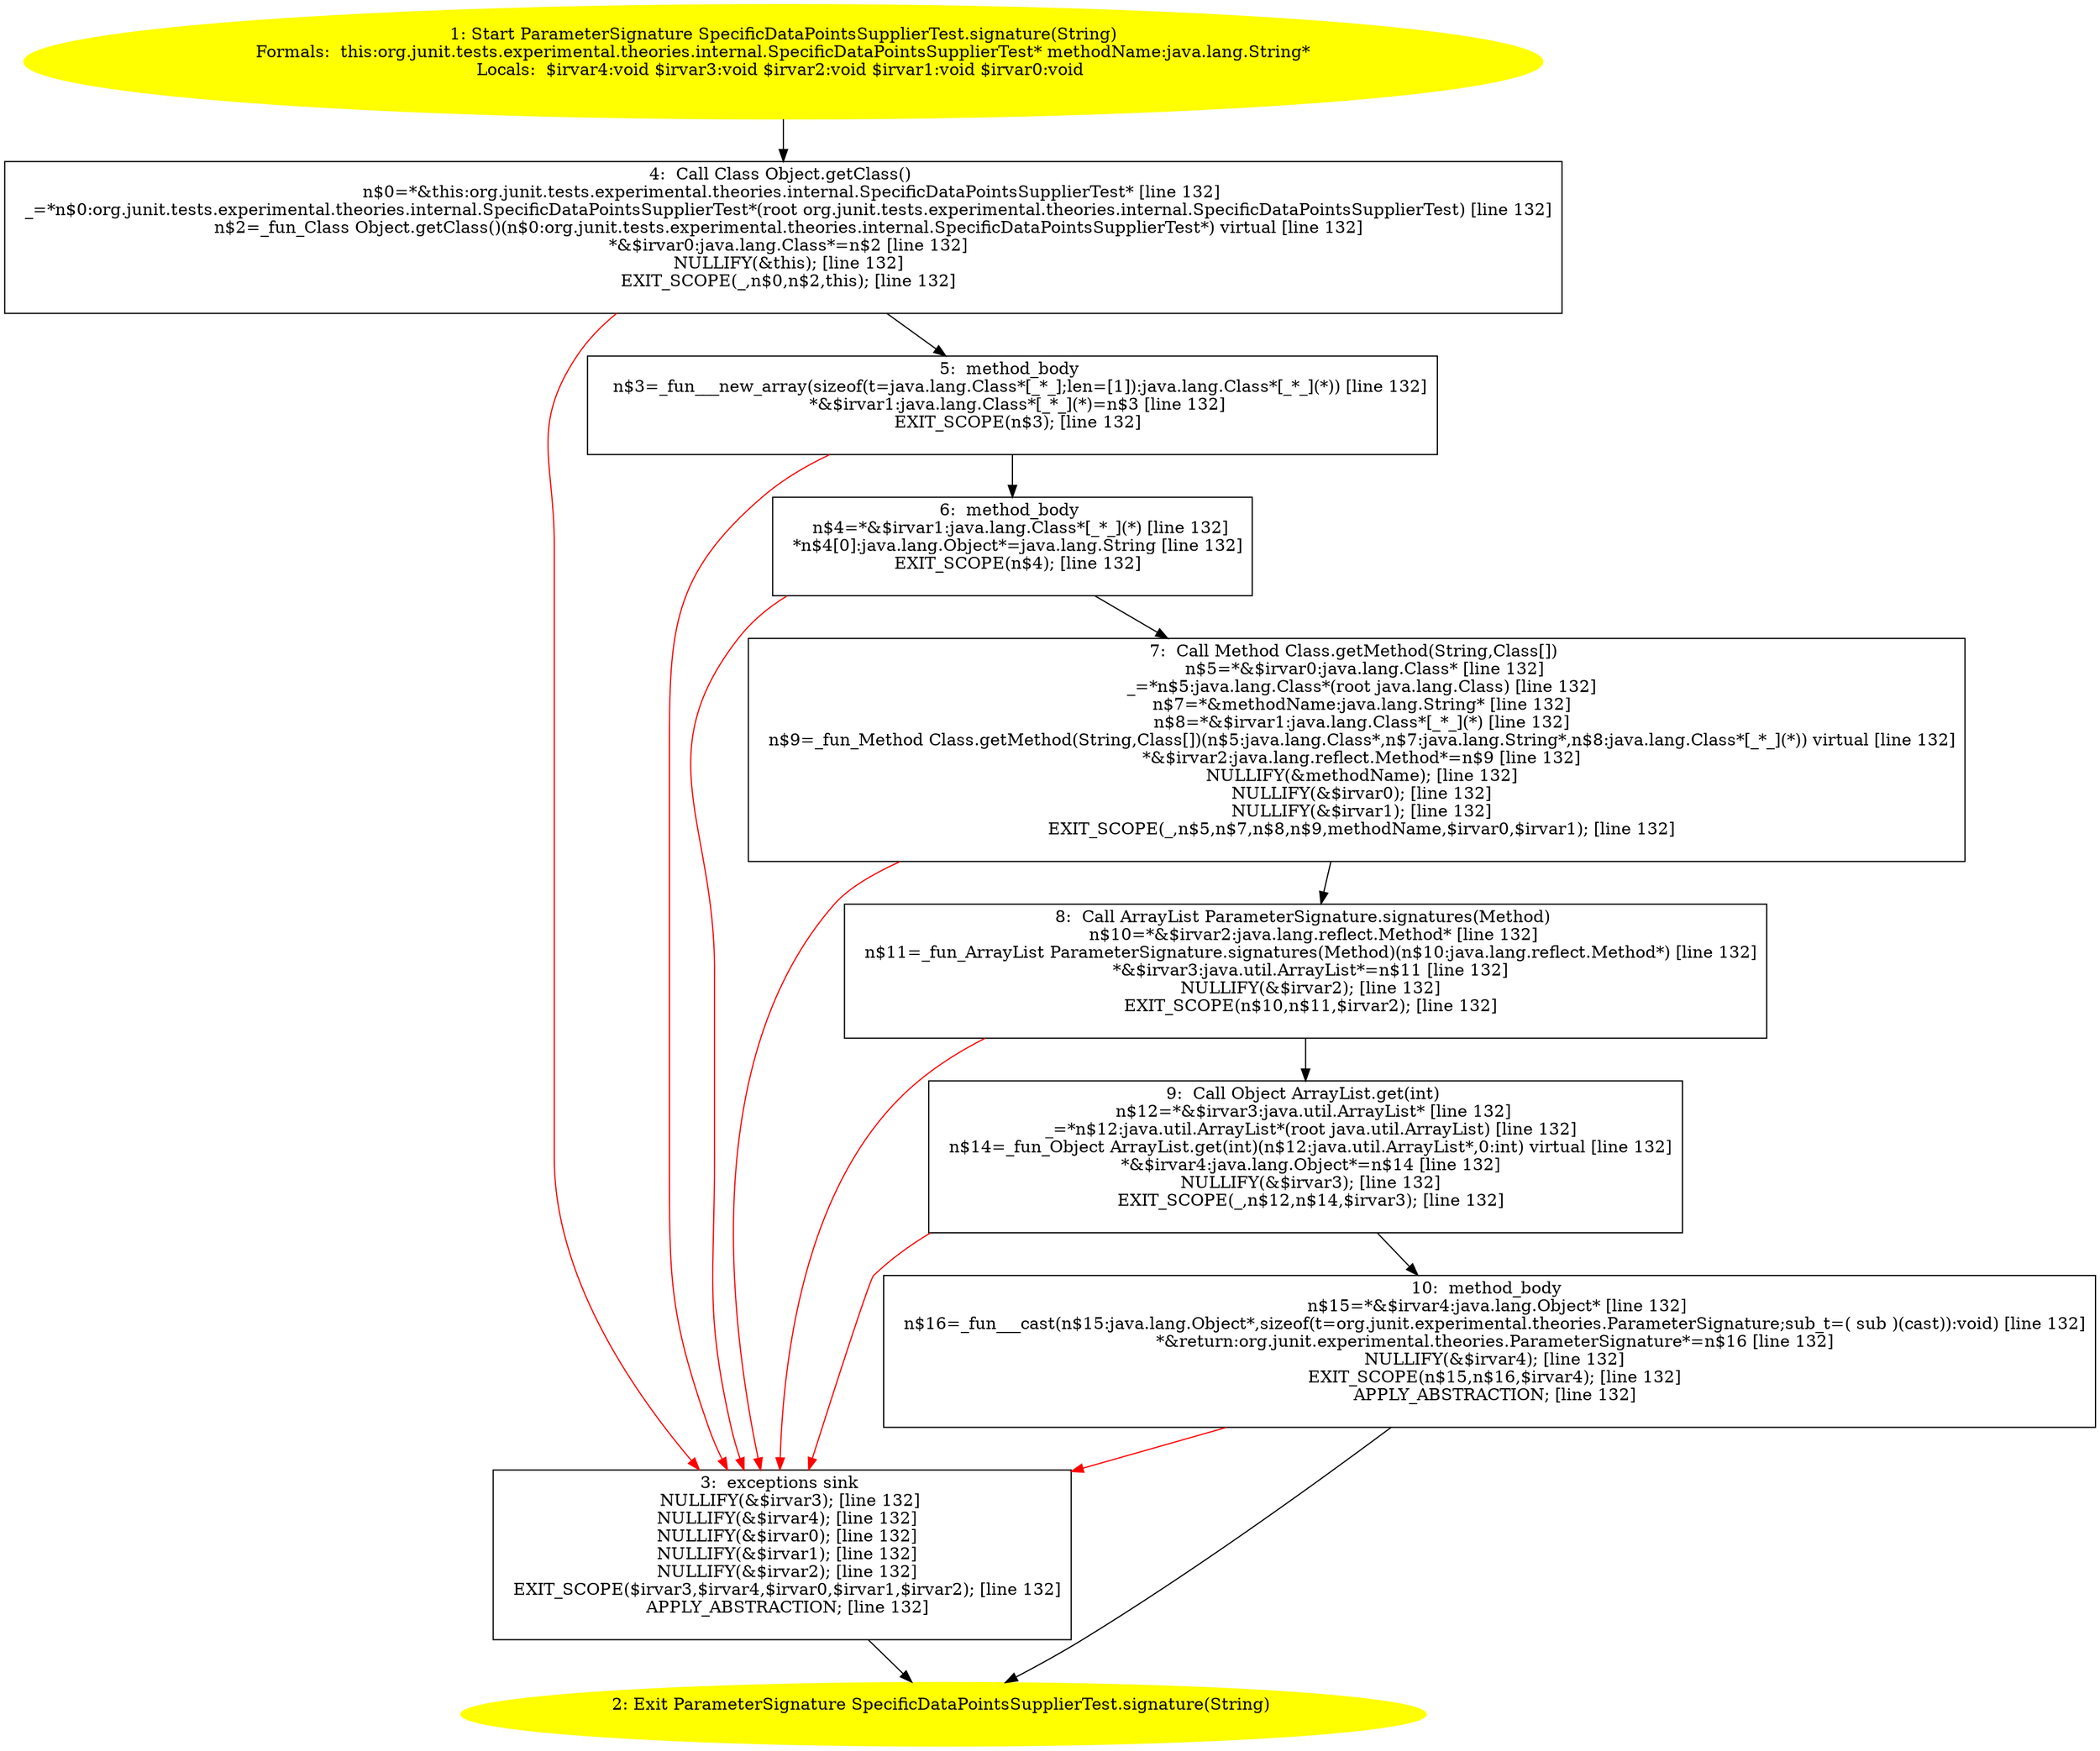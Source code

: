 /* @generated */
digraph cfg {
"org.junit.tests.experimental.theories.internal.SpecificDataPointsSupplierTest.signature(java.lang.St.72353b3174b4fe51eb435e905844165a_1" [label="1: Start ParameterSignature SpecificDataPointsSupplierTest.signature(String)\nFormals:  this:org.junit.tests.experimental.theories.internal.SpecificDataPointsSupplierTest* methodName:java.lang.String*\nLocals:  $irvar4:void $irvar3:void $irvar2:void $irvar1:void $irvar0:void \n  " color=yellow style=filled]
	

	 "org.junit.tests.experimental.theories.internal.SpecificDataPointsSupplierTest.signature(java.lang.St.72353b3174b4fe51eb435e905844165a_1" -> "org.junit.tests.experimental.theories.internal.SpecificDataPointsSupplierTest.signature(java.lang.St.72353b3174b4fe51eb435e905844165a_4" ;
"org.junit.tests.experimental.theories.internal.SpecificDataPointsSupplierTest.signature(java.lang.St.72353b3174b4fe51eb435e905844165a_2" [label="2: Exit ParameterSignature SpecificDataPointsSupplierTest.signature(String) \n  " color=yellow style=filled]
	

"org.junit.tests.experimental.theories.internal.SpecificDataPointsSupplierTest.signature(java.lang.St.72353b3174b4fe51eb435e905844165a_3" [label="3:  exceptions sink \n   NULLIFY(&$irvar3); [line 132]\n  NULLIFY(&$irvar4); [line 132]\n  NULLIFY(&$irvar0); [line 132]\n  NULLIFY(&$irvar1); [line 132]\n  NULLIFY(&$irvar2); [line 132]\n  EXIT_SCOPE($irvar3,$irvar4,$irvar0,$irvar1,$irvar2); [line 132]\n  APPLY_ABSTRACTION; [line 132]\n " shape="box"]
	

	 "org.junit.tests.experimental.theories.internal.SpecificDataPointsSupplierTest.signature(java.lang.St.72353b3174b4fe51eb435e905844165a_3" -> "org.junit.tests.experimental.theories.internal.SpecificDataPointsSupplierTest.signature(java.lang.St.72353b3174b4fe51eb435e905844165a_2" ;
"org.junit.tests.experimental.theories.internal.SpecificDataPointsSupplierTest.signature(java.lang.St.72353b3174b4fe51eb435e905844165a_4" [label="4:  Call Class Object.getClass() \n   n$0=*&this:org.junit.tests.experimental.theories.internal.SpecificDataPointsSupplierTest* [line 132]\n  _=*n$0:org.junit.tests.experimental.theories.internal.SpecificDataPointsSupplierTest*(root org.junit.tests.experimental.theories.internal.SpecificDataPointsSupplierTest) [line 132]\n  n$2=_fun_Class Object.getClass()(n$0:org.junit.tests.experimental.theories.internal.SpecificDataPointsSupplierTest*) virtual [line 132]\n  *&$irvar0:java.lang.Class*=n$2 [line 132]\n  NULLIFY(&this); [line 132]\n  EXIT_SCOPE(_,n$0,n$2,this); [line 132]\n " shape="box"]
	

	 "org.junit.tests.experimental.theories.internal.SpecificDataPointsSupplierTest.signature(java.lang.St.72353b3174b4fe51eb435e905844165a_4" -> "org.junit.tests.experimental.theories.internal.SpecificDataPointsSupplierTest.signature(java.lang.St.72353b3174b4fe51eb435e905844165a_5" ;
	 "org.junit.tests.experimental.theories.internal.SpecificDataPointsSupplierTest.signature(java.lang.St.72353b3174b4fe51eb435e905844165a_4" -> "org.junit.tests.experimental.theories.internal.SpecificDataPointsSupplierTest.signature(java.lang.St.72353b3174b4fe51eb435e905844165a_3" [color="red" ];
"org.junit.tests.experimental.theories.internal.SpecificDataPointsSupplierTest.signature(java.lang.St.72353b3174b4fe51eb435e905844165a_5" [label="5:  method_body \n   n$3=_fun___new_array(sizeof(t=java.lang.Class*[_*_];len=[1]):java.lang.Class*[_*_](*)) [line 132]\n  *&$irvar1:java.lang.Class*[_*_](*)=n$3 [line 132]\n  EXIT_SCOPE(n$3); [line 132]\n " shape="box"]
	

	 "org.junit.tests.experimental.theories.internal.SpecificDataPointsSupplierTest.signature(java.lang.St.72353b3174b4fe51eb435e905844165a_5" -> "org.junit.tests.experimental.theories.internal.SpecificDataPointsSupplierTest.signature(java.lang.St.72353b3174b4fe51eb435e905844165a_6" ;
	 "org.junit.tests.experimental.theories.internal.SpecificDataPointsSupplierTest.signature(java.lang.St.72353b3174b4fe51eb435e905844165a_5" -> "org.junit.tests.experimental.theories.internal.SpecificDataPointsSupplierTest.signature(java.lang.St.72353b3174b4fe51eb435e905844165a_3" [color="red" ];
"org.junit.tests.experimental.theories.internal.SpecificDataPointsSupplierTest.signature(java.lang.St.72353b3174b4fe51eb435e905844165a_6" [label="6:  method_body \n   n$4=*&$irvar1:java.lang.Class*[_*_](*) [line 132]\n  *n$4[0]:java.lang.Object*=java.lang.String [line 132]\n  EXIT_SCOPE(n$4); [line 132]\n " shape="box"]
	

	 "org.junit.tests.experimental.theories.internal.SpecificDataPointsSupplierTest.signature(java.lang.St.72353b3174b4fe51eb435e905844165a_6" -> "org.junit.tests.experimental.theories.internal.SpecificDataPointsSupplierTest.signature(java.lang.St.72353b3174b4fe51eb435e905844165a_7" ;
	 "org.junit.tests.experimental.theories.internal.SpecificDataPointsSupplierTest.signature(java.lang.St.72353b3174b4fe51eb435e905844165a_6" -> "org.junit.tests.experimental.theories.internal.SpecificDataPointsSupplierTest.signature(java.lang.St.72353b3174b4fe51eb435e905844165a_3" [color="red" ];
"org.junit.tests.experimental.theories.internal.SpecificDataPointsSupplierTest.signature(java.lang.St.72353b3174b4fe51eb435e905844165a_7" [label="7:  Call Method Class.getMethod(String,Class[]) \n   n$5=*&$irvar0:java.lang.Class* [line 132]\n  _=*n$5:java.lang.Class*(root java.lang.Class) [line 132]\n  n$7=*&methodName:java.lang.String* [line 132]\n  n$8=*&$irvar1:java.lang.Class*[_*_](*) [line 132]\n  n$9=_fun_Method Class.getMethod(String,Class[])(n$5:java.lang.Class*,n$7:java.lang.String*,n$8:java.lang.Class*[_*_](*)) virtual [line 132]\n  *&$irvar2:java.lang.reflect.Method*=n$9 [line 132]\n  NULLIFY(&methodName); [line 132]\n  NULLIFY(&$irvar0); [line 132]\n  NULLIFY(&$irvar1); [line 132]\n  EXIT_SCOPE(_,n$5,n$7,n$8,n$9,methodName,$irvar0,$irvar1); [line 132]\n " shape="box"]
	

	 "org.junit.tests.experimental.theories.internal.SpecificDataPointsSupplierTest.signature(java.lang.St.72353b3174b4fe51eb435e905844165a_7" -> "org.junit.tests.experimental.theories.internal.SpecificDataPointsSupplierTest.signature(java.lang.St.72353b3174b4fe51eb435e905844165a_8" ;
	 "org.junit.tests.experimental.theories.internal.SpecificDataPointsSupplierTest.signature(java.lang.St.72353b3174b4fe51eb435e905844165a_7" -> "org.junit.tests.experimental.theories.internal.SpecificDataPointsSupplierTest.signature(java.lang.St.72353b3174b4fe51eb435e905844165a_3" [color="red" ];
"org.junit.tests.experimental.theories.internal.SpecificDataPointsSupplierTest.signature(java.lang.St.72353b3174b4fe51eb435e905844165a_8" [label="8:  Call ArrayList ParameterSignature.signatures(Method) \n   n$10=*&$irvar2:java.lang.reflect.Method* [line 132]\n  n$11=_fun_ArrayList ParameterSignature.signatures(Method)(n$10:java.lang.reflect.Method*) [line 132]\n  *&$irvar3:java.util.ArrayList*=n$11 [line 132]\n  NULLIFY(&$irvar2); [line 132]\n  EXIT_SCOPE(n$10,n$11,$irvar2); [line 132]\n " shape="box"]
	

	 "org.junit.tests.experimental.theories.internal.SpecificDataPointsSupplierTest.signature(java.lang.St.72353b3174b4fe51eb435e905844165a_8" -> "org.junit.tests.experimental.theories.internal.SpecificDataPointsSupplierTest.signature(java.lang.St.72353b3174b4fe51eb435e905844165a_9" ;
	 "org.junit.tests.experimental.theories.internal.SpecificDataPointsSupplierTest.signature(java.lang.St.72353b3174b4fe51eb435e905844165a_8" -> "org.junit.tests.experimental.theories.internal.SpecificDataPointsSupplierTest.signature(java.lang.St.72353b3174b4fe51eb435e905844165a_3" [color="red" ];
"org.junit.tests.experimental.theories.internal.SpecificDataPointsSupplierTest.signature(java.lang.St.72353b3174b4fe51eb435e905844165a_9" [label="9:  Call Object ArrayList.get(int) \n   n$12=*&$irvar3:java.util.ArrayList* [line 132]\n  _=*n$12:java.util.ArrayList*(root java.util.ArrayList) [line 132]\n  n$14=_fun_Object ArrayList.get(int)(n$12:java.util.ArrayList*,0:int) virtual [line 132]\n  *&$irvar4:java.lang.Object*=n$14 [line 132]\n  NULLIFY(&$irvar3); [line 132]\n  EXIT_SCOPE(_,n$12,n$14,$irvar3); [line 132]\n " shape="box"]
	

	 "org.junit.tests.experimental.theories.internal.SpecificDataPointsSupplierTest.signature(java.lang.St.72353b3174b4fe51eb435e905844165a_9" -> "org.junit.tests.experimental.theories.internal.SpecificDataPointsSupplierTest.signature(java.lang.St.72353b3174b4fe51eb435e905844165a_10" ;
	 "org.junit.tests.experimental.theories.internal.SpecificDataPointsSupplierTest.signature(java.lang.St.72353b3174b4fe51eb435e905844165a_9" -> "org.junit.tests.experimental.theories.internal.SpecificDataPointsSupplierTest.signature(java.lang.St.72353b3174b4fe51eb435e905844165a_3" [color="red" ];
"org.junit.tests.experimental.theories.internal.SpecificDataPointsSupplierTest.signature(java.lang.St.72353b3174b4fe51eb435e905844165a_10" [label="10:  method_body \n   n$15=*&$irvar4:java.lang.Object* [line 132]\n  n$16=_fun___cast(n$15:java.lang.Object*,sizeof(t=org.junit.experimental.theories.ParameterSignature;sub_t=( sub )(cast)):void) [line 132]\n  *&return:org.junit.experimental.theories.ParameterSignature*=n$16 [line 132]\n  NULLIFY(&$irvar4); [line 132]\n  EXIT_SCOPE(n$15,n$16,$irvar4); [line 132]\n  APPLY_ABSTRACTION; [line 132]\n " shape="box"]
	

	 "org.junit.tests.experimental.theories.internal.SpecificDataPointsSupplierTest.signature(java.lang.St.72353b3174b4fe51eb435e905844165a_10" -> "org.junit.tests.experimental.theories.internal.SpecificDataPointsSupplierTest.signature(java.lang.St.72353b3174b4fe51eb435e905844165a_2" ;
	 "org.junit.tests.experimental.theories.internal.SpecificDataPointsSupplierTest.signature(java.lang.St.72353b3174b4fe51eb435e905844165a_10" -> "org.junit.tests.experimental.theories.internal.SpecificDataPointsSupplierTest.signature(java.lang.St.72353b3174b4fe51eb435e905844165a_3" [color="red" ];
}
